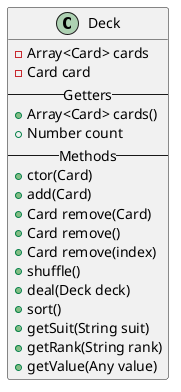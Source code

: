 @startuml
'https://plantuml.com/class-diagram

class Deck {
	- Array<Card> cards
	- Card card
	-- Getters --
	+Array<Card> cards()
	+Number count
	-- Methods --
	+ctor(Card)
	+add(Card)
	+Card remove(Card)
	+Card remove()
	+Card remove(index)
	+shuffle()
	+deal(Deck deck)
	+sort()
	+getSuit(String suit)
	+getRank(String rank)
	+getValue(Any value)
}


@enduml